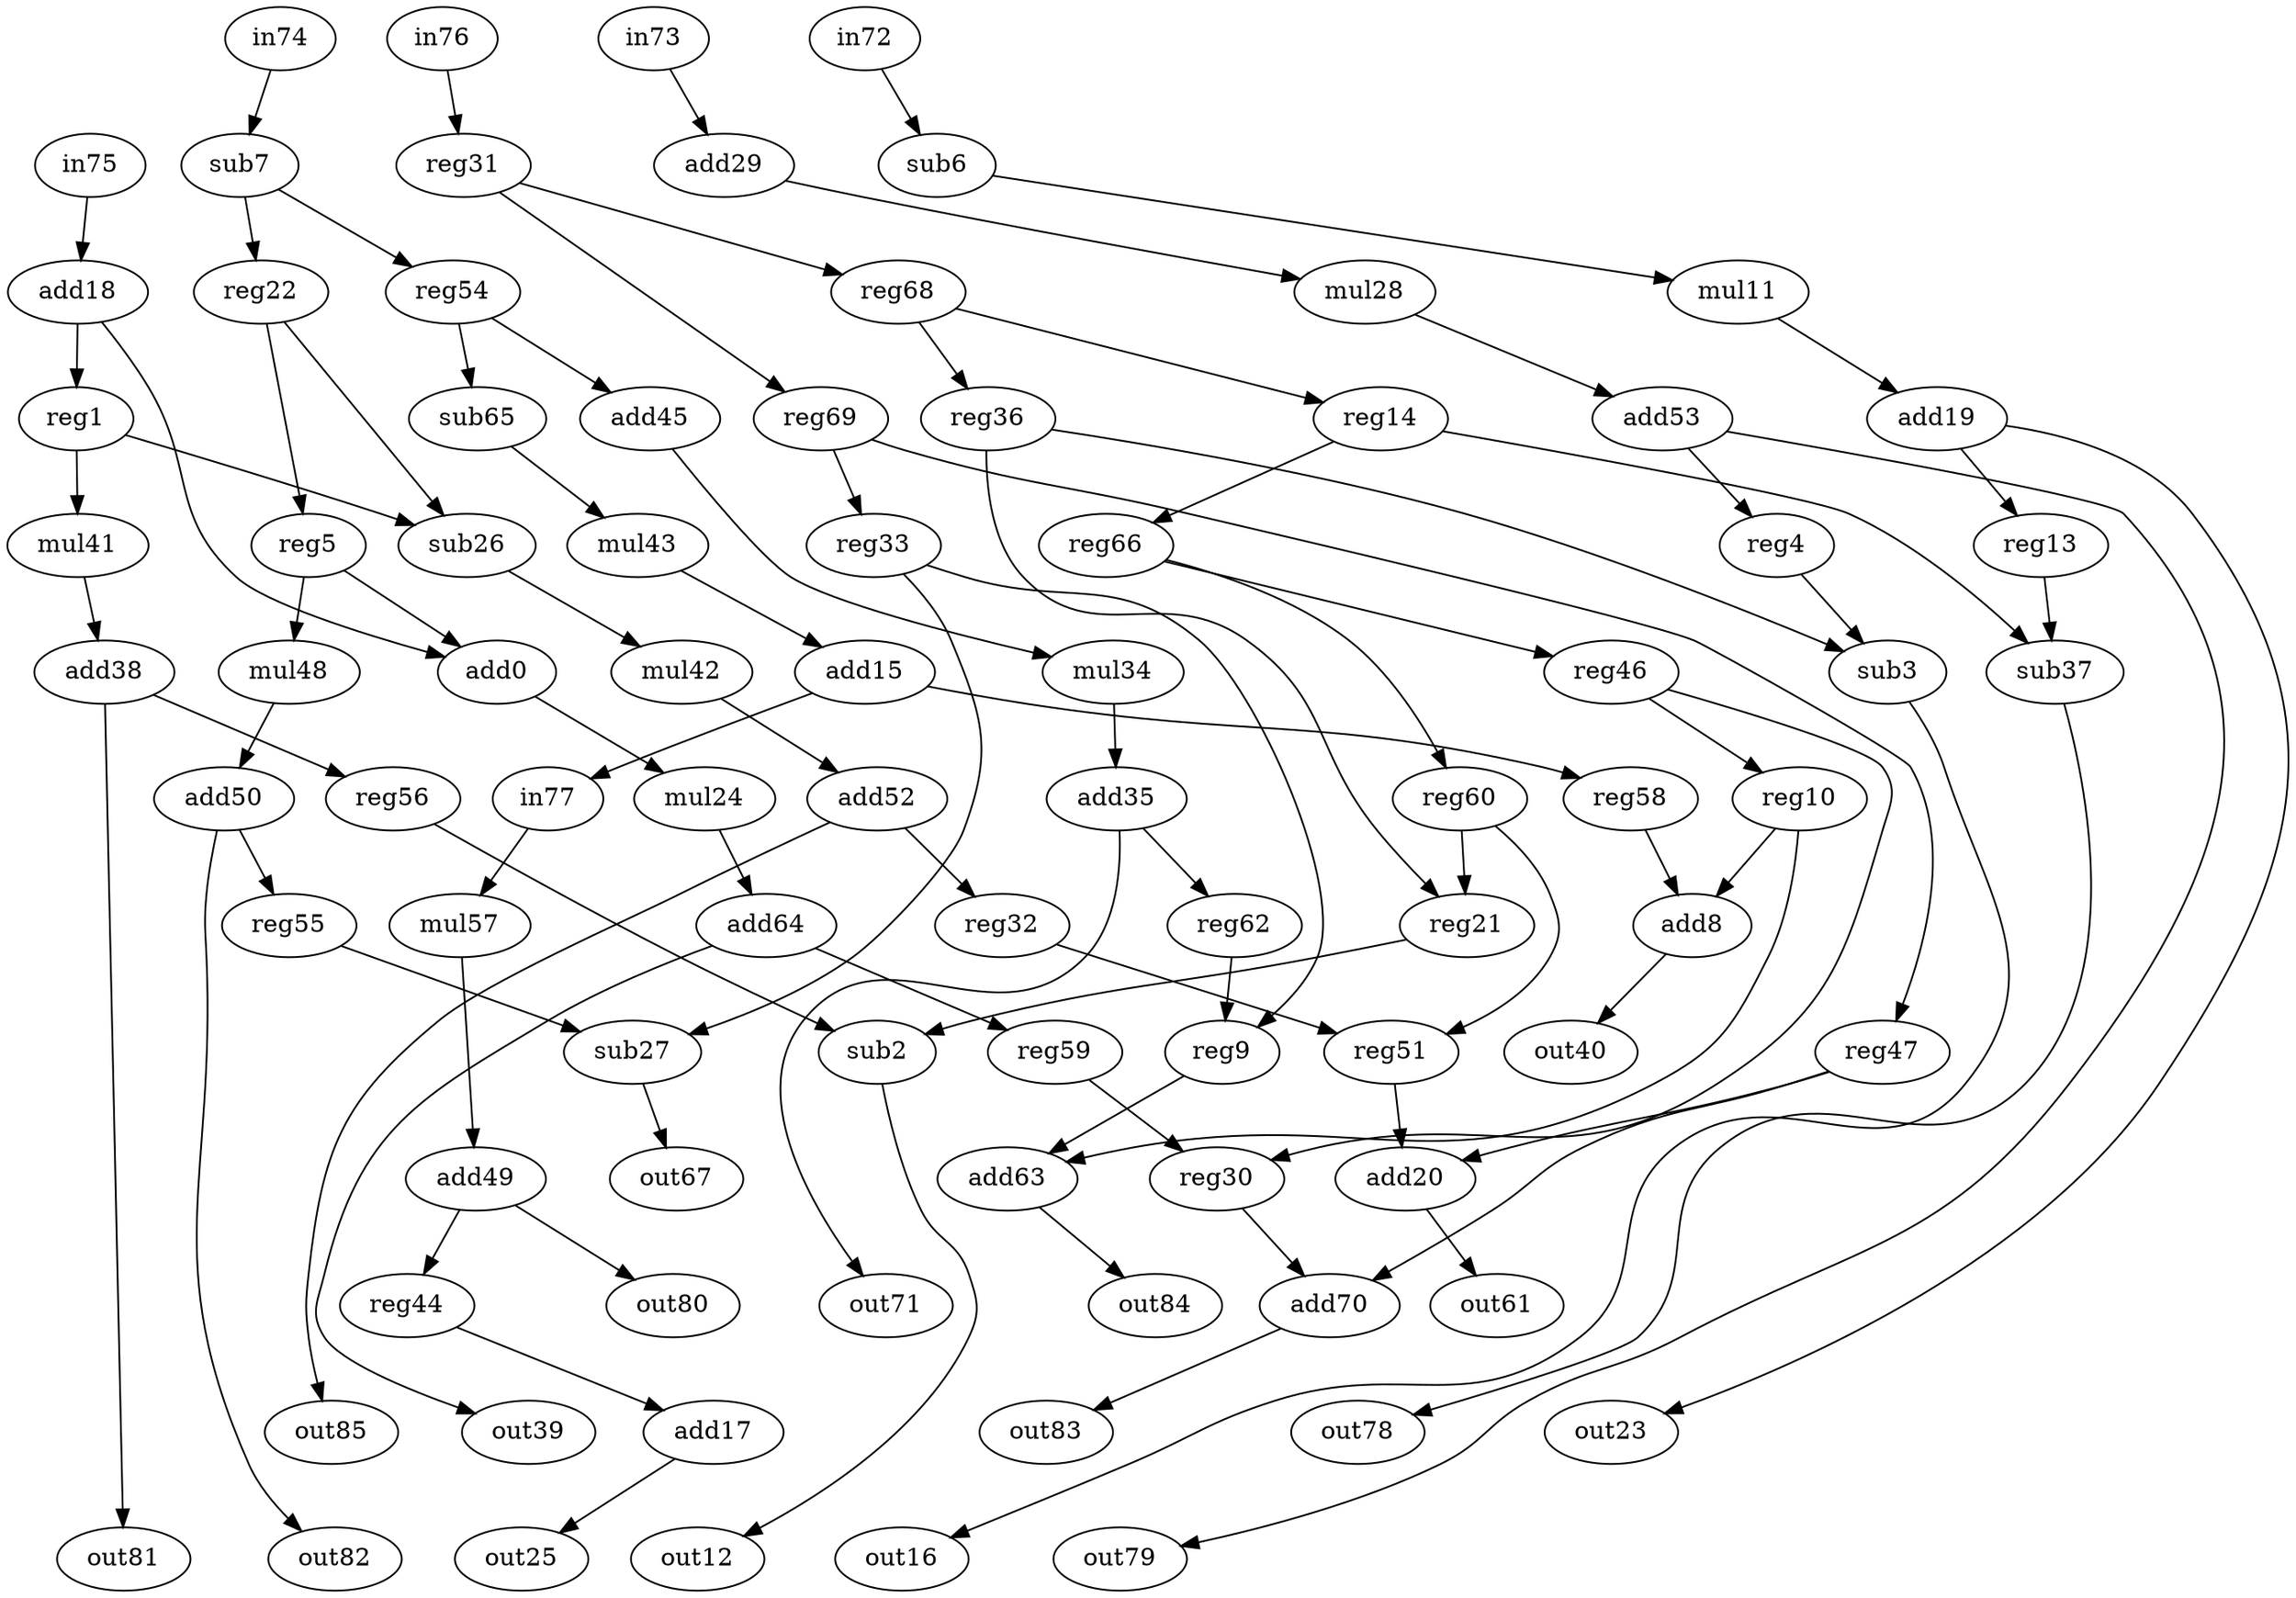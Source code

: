 digraph "collapse_pyr" {
0 [label=add0, op=add];
1 [label=reg1, op=reg];
2 [label=sub2, op=sub];
3 [label=sub3, op=sub];
4 [label=reg4, op=reg];
5 [label=reg5, op=reg];
6 [label=sub6, op=subi, value=2];
7 [label=sub7, op=subi, value=2];
8 [label=add8, op=add];
9 [label=reg9, op=reg];
10 [label=reg10, op=reg];
11 [label=mul11, op=muli, value=2];
12 [label=out12, op=out];
13 [label=reg13, op=reg];
14 [label=reg14, op=reg];
15 [label=add15, op=addi, value=2];
16 [label=out16, op=out];
17 [label=add17, op=addi, value=2];
18 [label=add18, op=addi, value=2];
19 [label=add19, op=addi, value=2];
20 [label=add20, op=add];
21 [label=reg21, op=reg];
22 [label=reg22, op=reg];
23 [label=out23, op=out];
24 [label=mul24, op=muli, value=2];
25 [label=out25, op=out];
26 [label=sub26, op=sub];
27 [label=sub27, op=sub];
28 [label=mul28, op=muli, value=2];
29 [label=add29, op=addi, value=2];
30 [label=reg30, op=reg];
31 [label=reg31, op=reg];
32 [label=reg32, op=reg];
33 [label=reg33, op=reg];
34 [label=mul34, op=muli, value=2];
35 [label=add35, op=addi, value=2];
36 [label=reg36, op=reg];
37 [label=sub37, op=sub];
38 [label=add38, op=addi, value=2];
39 [label=out39, op=out];
40 [label=out40, op=out];
41 [label=mul41, op=muli, value=2];
42 [label=mul42, op=muli, value=2];
43 [label=mul43, op=muli, value=2];
44 [label=reg44, op=reg];
45 [label=add45, op=addi, value=2];
46 [label=reg46, op=reg];
47 [label=reg47, op=reg];
48 [label=mul48, op=muli, value=2];
49 [label=add49, op=addi, value=2];
50 [label=add50, op=addi, value=2];
51 [label=reg51, op=reg];
52 [label=add52, op=addi, value=2];
53 [label=add53, op=addi, value=2];
54 [label=reg54, op=reg];
55 [label=reg55, op=reg];
56 [label=reg56, op=reg];
57 [label=mul57, op=muli, value=2];
58 [label=reg58, op=reg];
59 [label=reg59, op=reg];
60 [label=reg60, op=reg];
61 [label=out61, op=out];
62 [label=reg62, op=reg];
63 [label=add63, op=add];
64 [label=add64, op=addi, value=2];
65 [label=sub65, op=subi, value=2];
66 [label=reg66, op=reg];
67 [label=out67, op=out];
68 [label=reg68, op=reg];
69 [label=reg69, op=reg];
70 [label=add70, op=add];
71 [label=out71, op=out];
72 [label=in72, op=in];
73 [label=in73, op=in];
74 [label=in74, op=in];
75 [label=in75, op=in];
76 [label=in76, op=in];
77 [label=in77, op=in];
78 [label=out78, op=out];
79 [label=out79, op=out];
80 [label=out80, op=out];
81 [label=out81, op=out];
82 [label=out82, op=out];
83 [label=out83, op=out];
84 [label=out84, op=out];
85 [label=out85, op=out];
0 -> 24  [port=0, weight=0];
1 -> 26  [port=0, weight=0];
1 -> 41  [port=0, weight=0];
2 -> 12  [port=0, weight=0];
3 -> 16  [port=0, weight=0];
4 -> 3  [port=0, weight=0];
5 -> 0  [port=0, weight=0];
5 -> 48  [port=0, weight=0];
6 -> 11  [port=0, weight=0];
7 -> 22  [port=0, weight=0];
7 -> 54  [port=0, weight=0];
8 -> 40  [port=0, weight=0];
9 -> 63  [port=0, weight=0];
10 -> 8  [port=0, weight=0];
10 -> 63  [port=1, weight=0];
11 -> 19  [port=0, weight=0];
13 -> 37  [port=0, weight=0];
14 -> 37  [port=1, weight=0];
14 -> 66  [port=0, weight=0];
15 -> 77  [port=0, weight=0];
15 -> 58  [port=0, weight=0];
17 -> 25  [port=0, weight=0];
18 -> 0  [port=1, weight=0];
18 -> 1  [port=0, weight=0];
19 -> 13  [port=0, weight=0];
19 -> 23  [port=0, weight=0];
20 -> 61  [port=0, weight=0];
21 -> 2  [port=0, weight=0];
22 -> 5  [port=0, weight=0];
22 -> 26  [port=1, weight=0];
24 -> 64  [port=0, weight=0];
26 -> 42  [port=0, weight=0];
27 -> 67  [port=0, weight=0];
28 -> 53  [port=0, weight=0];
29 -> 28  [port=0, weight=0];
30 -> 70  [port=0, weight=0];
31 -> 68  [port=0, weight=0];
31 -> 69  [port=0, weight=0];
32 -> 51  [port=0, weight=0];
33 -> 9  [port=0, weight=0];
33 -> 27  [port=0, weight=0];
34 -> 35  [port=0, weight=0];
35 -> 62  [port=0, weight=0];
35 -> 71  [port=0, weight=0];
36 -> 3  [port=1, weight=0];
36 -> 21  [port=0, weight=0];
37 -> 78  [port=0, weight=0];
38 -> 81  [port=0, weight=0];
38 -> 56  [port=0, weight=0];
41 -> 38  [port=0, weight=0];
42 -> 52  [port=0, weight=0];
43 -> 15  [port=0, weight=0];
44 -> 17  [port=0, weight=0];
45 -> 34  [port=0, weight=0];
46 -> 10  [port=0, weight=0];
46 -> 30  [port=0, weight=0];
47 -> 20  [port=0, weight=0];
47 -> 70  [port=1, weight=0];
48 -> 50  [port=0, weight=0];
49 -> 80  [port=0, weight=0];
49 -> 44  [port=0, weight=0];
50 -> 55  [port=0, weight=0];
50 -> 82  [port=0, weight=0];
51 -> 20  [port=1, weight=0];
52 -> 32  [port=0, weight=0];
52 -> 85  [port=0, weight=0];
53 -> 4  [port=0, weight=0];
53 -> 79  [port=0, weight=0];
54 -> 45  [port=0, weight=0];
54 -> 65  [port=0, weight=0];
55 -> 27  [port=1, weight=0];
56 -> 2  [port=1, weight=0];
57 -> 49  [port=0, weight=0];
58 -> 8  [port=1, weight=0];
59 -> 30  [port=1, weight=0];
60 -> 21  [port=1, weight=0];
60 -> 51  [port=1, weight=0];
62 -> 9  [port=1, weight=0];
63 -> 84  [port=0, weight=0];
64 -> 39  [port=0, weight=0];
64 -> 59  [port=0, weight=0];
65 -> 43  [port=0, weight=0];
66 -> 46  [port=0, weight=0];
66 -> 60  [port=0, weight=0];
68 -> 14  [port=0, weight=0];
68 -> 36  [port=0, weight=0];
69 -> 33  [port=0, weight=0];
69 -> 47  [port=0, weight=0];
70 -> 83  [port=0, weight=0];
72 -> 6  [port=0, weight=0];
73 -> 29  [port=0, weight=0];
74 -> 7  [port=0, weight=0];
75 -> 18  [port=0, weight=0];
76 -> 31  [port=0, weight=0];
77 -> 57  [port=0, weight=0];
}
